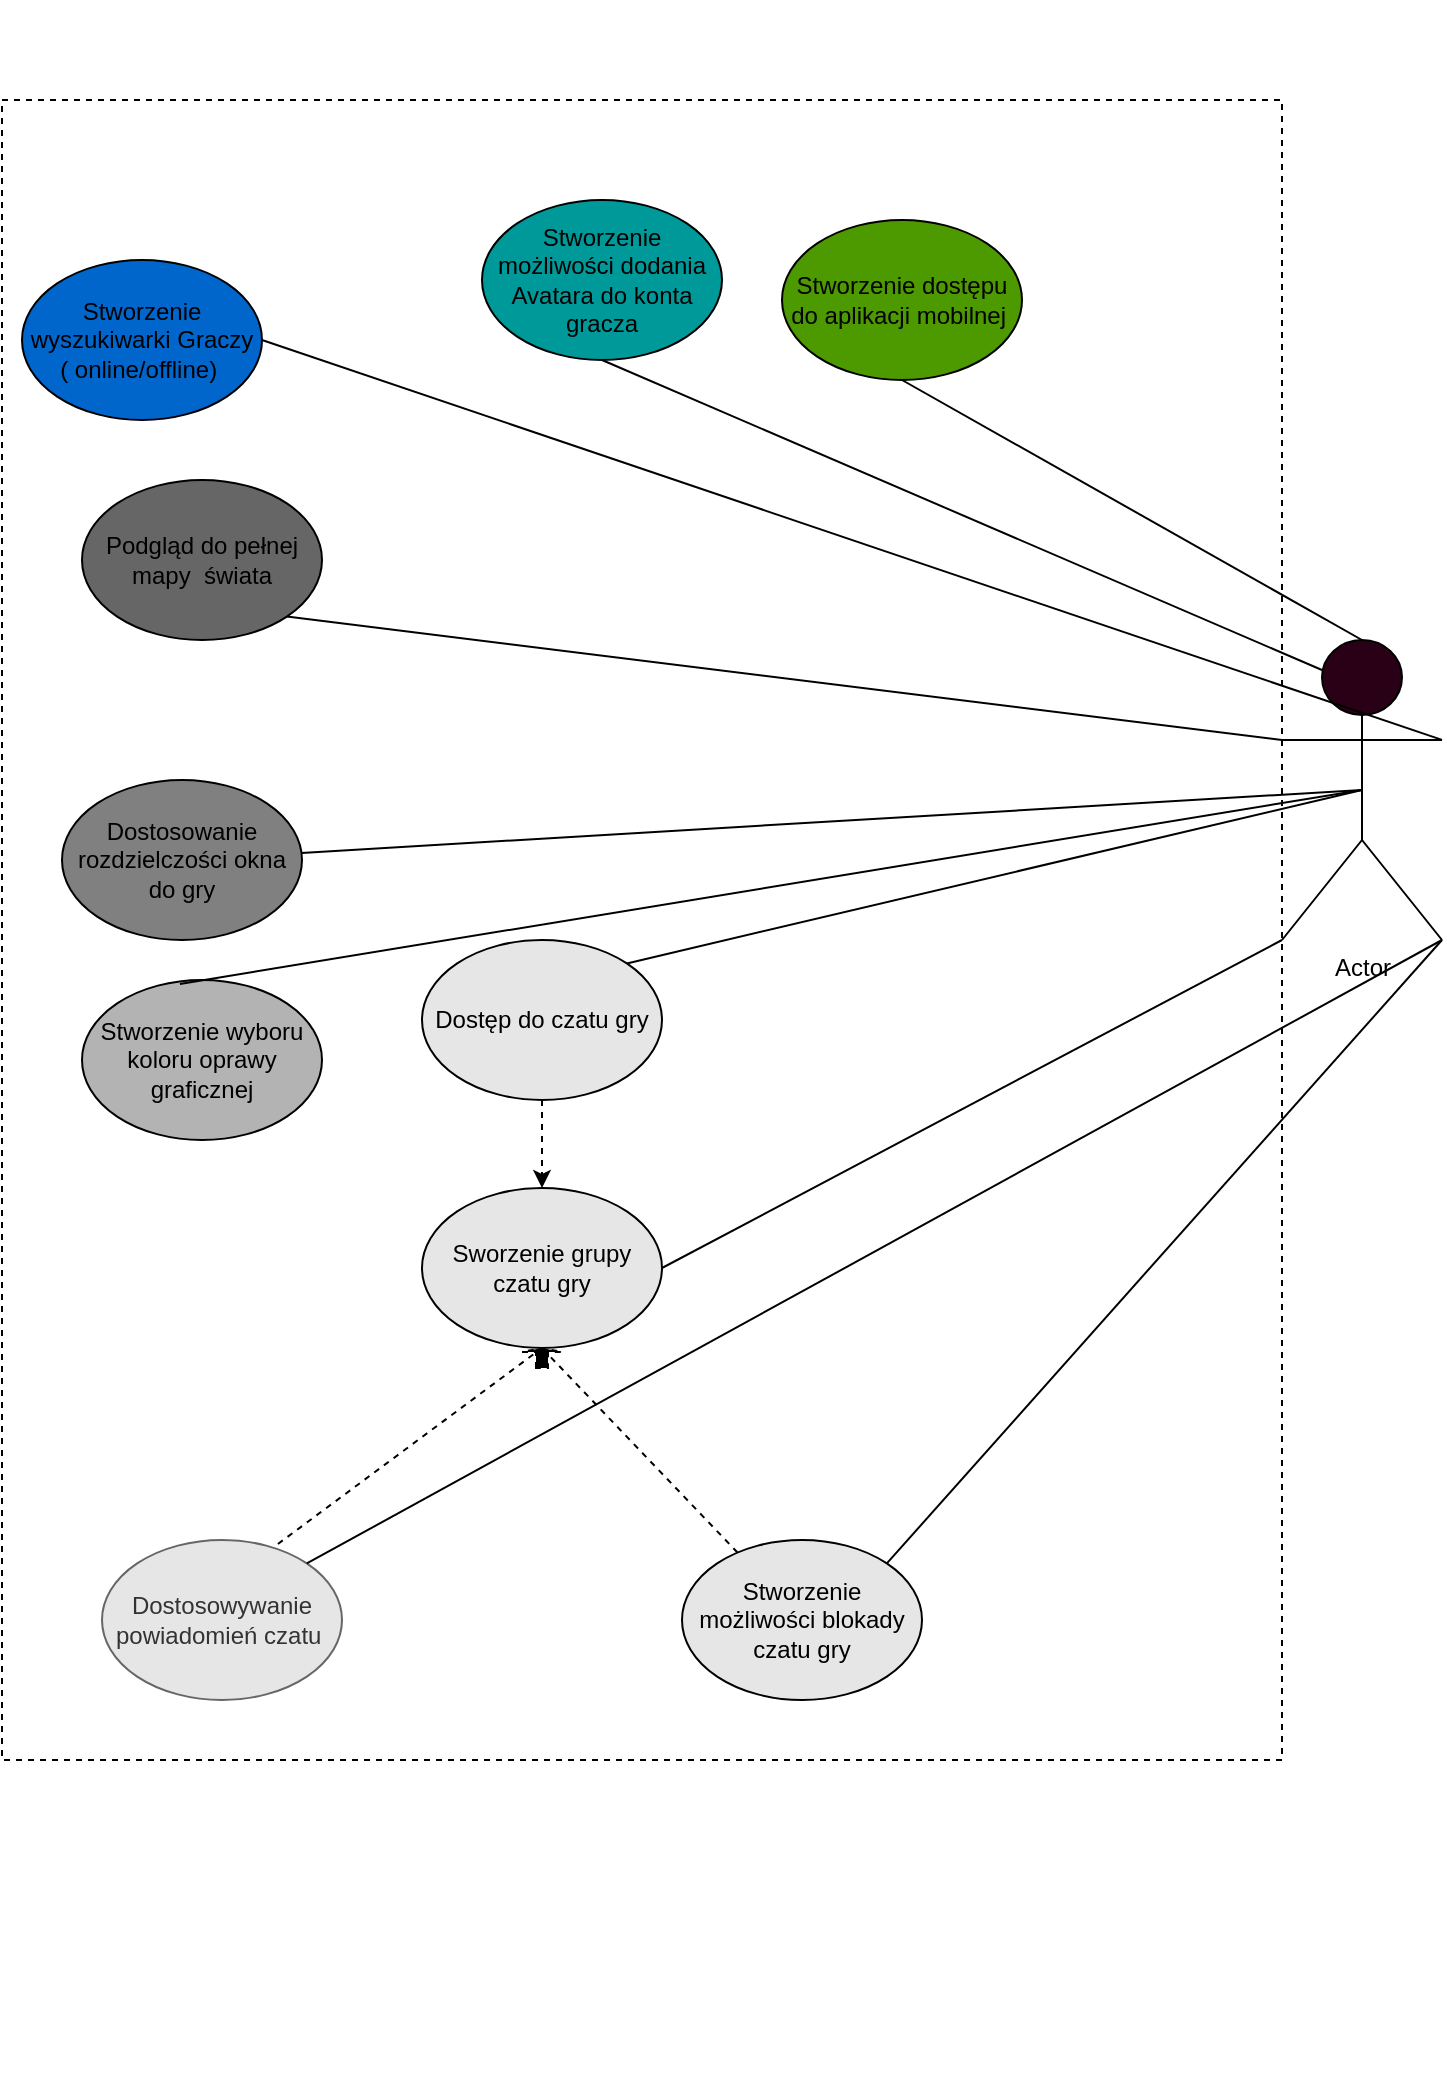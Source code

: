 <mxfile version="12.4.2" type="github" pages="1">
  <diagram id="70gZRt3q0eoW61slp-_8" name="Page-1">
    <mxGraphModel dx="1422" dy="1914" grid="1" gridSize="10" guides="1" tooltips="1" connect="1" arrows="1" fold="1" page="1" pageScale="1" pageWidth="827" pageHeight="1169" math="0" shadow="0">
      <root>
        <mxCell id="0"/>
        <mxCell id="1" parent="0"/>
        <mxCell id="23mxCUqjVjc-qdjYl1kk-17" value="" style="group" vertex="1" connectable="0" parent="1">
          <mxGeometry x="100" y="-50" width="720" height="1040" as="geometry"/>
        </mxCell>
        <mxCell id="23mxCUqjVjc-qdjYl1kk-14" value="" style="shape=singleArrow;direction=north;whiteSpace=wrap;html=1;dashed=1;fillColor=#000000;strokeColor=#000000;" vertex="1" parent="23mxCUqjVjc-qdjYl1kk-17">
          <mxGeometry x="260" y="674" width="20" height="10" as="geometry"/>
        </mxCell>
        <mxCell id="23mxCUqjVjc-qdjYl1kk-12" value="" style="rounded=0;whiteSpace=wrap;html=1;dashed=1;fillColor=none;" vertex="1" parent="23mxCUqjVjc-qdjYl1kk-17">
          <mxGeometry y="50" width="640" height="830" as="geometry"/>
        </mxCell>
        <mxCell id="e1HbH2SgWsViKI4H7jnL-1" value="Actor" style="shape=umlActor;verticalLabelPosition=bottom;labelBackgroundColor=#ffffff;verticalAlign=top;html=1;outlineConnect=0;fillColor=#290015;" parent="23mxCUqjVjc-qdjYl1kk-17" vertex="1">
          <mxGeometry x="640" y="320" width="80" height="150" as="geometry"/>
        </mxCell>
        <mxCell id="e1HbH2SgWsViKI4H7jnL-2" value="Stworzenie możliwości blokady czatu gry" style="ellipse;whiteSpace=wrap;html=1;fillColor=#E6E6E6;" parent="23mxCUqjVjc-qdjYl1kk-17" vertex="1">
          <mxGeometry x="340" y="770" width="120" height="80" as="geometry"/>
        </mxCell>
        <mxCell id="e1HbH2SgWsViKI4H7jnL-3" value="Stworzenie możliwości dodania Avatara do konta gracza" style="ellipse;whiteSpace=wrap;html=1;fillColor=#009999;" parent="23mxCUqjVjc-qdjYl1kk-17" vertex="1">
          <mxGeometry x="240" y="100" width="120" height="80" as="geometry"/>
        </mxCell>
        <mxCell id="e1HbH2SgWsViKI4H7jnL-4" value="Podgląd do pełnej mapy&amp;nbsp; świata" style="ellipse;whiteSpace=wrap;html=1;fillColor=#666666;" parent="23mxCUqjVjc-qdjYl1kk-17" vertex="1">
          <mxGeometry x="40" y="240" width="120" height="80" as="geometry"/>
        </mxCell>
        <mxCell id="e1HbH2SgWsViKI4H7jnL-5" value="Sworzenie grupy czatu gry" style="ellipse;whiteSpace=wrap;html=1;fillColor=#E6E6E6;" parent="23mxCUqjVjc-qdjYl1kk-17" vertex="1">
          <mxGeometry x="210" y="594" width="120" height="80" as="geometry"/>
        </mxCell>
        <mxCell id="e1HbH2SgWsViKI4H7jnL-7" value="Dostosowywanie powiadomień czatu&amp;nbsp;" style="ellipse;whiteSpace=wrap;html=1;fillColor=#E6E6E6;strokeColor=#666666;fontColor=#333333;" parent="23mxCUqjVjc-qdjYl1kk-17" vertex="1">
          <mxGeometry x="50" y="770" width="120" height="80" as="geometry"/>
        </mxCell>
        <mxCell id="e1HbH2SgWsViKI4H7jnL-8" value="Stworzenie wyszukiwarki Graczy ( online/offline)&amp;nbsp;" style="ellipse;whiteSpace=wrap;html=1;fillColor=#0066CC;" parent="23mxCUqjVjc-qdjYl1kk-17" vertex="1">
          <mxGeometry x="10" y="130" width="120" height="80" as="geometry"/>
        </mxCell>
        <mxCell id="e1HbH2SgWsViKI4H7jnL-9" value="Stworzenie dostępu do aplikacji mobilnej&amp;nbsp;" style="ellipse;whiteSpace=wrap;html=1;fillColor=#4D9900;" parent="23mxCUqjVjc-qdjYl1kk-17" vertex="1">
          <mxGeometry x="390" y="110" width="120" height="80" as="geometry"/>
        </mxCell>
        <mxCell id="e1HbH2SgWsViKI4H7jnL-10" value="Stworzenie wyboru koloru oprawy graficznej" style="ellipse;whiteSpace=wrap;html=1;fillColor=#B3B3B3;" parent="23mxCUqjVjc-qdjYl1kk-17" vertex="1">
          <mxGeometry x="40" y="490" width="120" height="80" as="geometry"/>
        </mxCell>
        <mxCell id="e1HbH2SgWsViKI4H7jnL-11" value="Dostosowanie rozdzielczości okna do gry" style="ellipse;whiteSpace=wrap;html=1;fillColor=#808080;" parent="23mxCUqjVjc-qdjYl1kk-17" vertex="1">
          <mxGeometry x="30" y="390" width="120" height="80" as="geometry"/>
        </mxCell>
        <mxCell id="e1HbH2SgWsViKI4H7jnL-19" value="" style="endArrow=none;html=1;exitX=0;exitY=0.333;exitDx=0;exitDy=0;exitPerimeter=0;entryX=1;entryY=1;entryDx=0;entryDy=0;" parent="23mxCUqjVjc-qdjYl1kk-17" source="e1HbH2SgWsViKI4H7jnL-1" target="e1HbH2SgWsViKI4H7jnL-4" edge="1">
          <mxGeometry width="50" height="50" relative="1" as="geometry">
            <mxPoint x="135" y="265" as="sourcePoint"/>
            <mxPoint x="185" y="215" as="targetPoint"/>
          </mxGeometry>
        </mxCell>
        <mxCell id="e1HbH2SgWsViKI4H7jnL-20" value="" style="endArrow=none;html=1;entryX=0.5;entryY=0.5;entryDx=0;entryDy=0;entryPerimeter=0;exitX=0.408;exitY=0.025;exitDx=0;exitDy=0;exitPerimeter=0;" parent="23mxCUqjVjc-qdjYl1kk-17" source="e1HbH2SgWsViKI4H7jnL-10" target="e1HbH2SgWsViKI4H7jnL-1" edge="1">
          <mxGeometry width="50" height="50" relative="1" as="geometry">
            <mxPoint x="50" y="530" as="sourcePoint"/>
            <mxPoint x="100" y="480" as="targetPoint"/>
          </mxGeometry>
        </mxCell>
        <mxCell id="e1HbH2SgWsViKI4H7jnL-22" value="" style="endArrow=none;html=1;entryX=1;entryY=0;entryDx=0;entryDy=0;exitX=1;exitY=1;exitDx=0;exitDy=0;exitPerimeter=0;" parent="23mxCUqjVjc-qdjYl1kk-17" source="e1HbH2SgWsViKI4H7jnL-1" target="e1HbH2SgWsViKI4H7jnL-2" edge="1">
          <mxGeometry width="50" height="50" relative="1" as="geometry">
            <mxPoint x="325" y="380" as="sourcePoint"/>
            <mxPoint x="210" y="220" as="targetPoint"/>
          </mxGeometry>
        </mxCell>
        <mxCell id="e1HbH2SgWsViKI4H7jnL-26" value="" style="endArrow=none;html=1;entryX=0.5;entryY=0.5;entryDx=0;entryDy=0;entryPerimeter=0;" parent="23mxCUqjVjc-qdjYl1kk-17" source="e1HbH2SgWsViKI4H7jnL-11" target="e1HbH2SgWsViKI4H7jnL-1" edge="1">
          <mxGeometry width="50" height="50" relative="1" as="geometry">
            <mxPoint x="330" y="540" as="sourcePoint"/>
            <mxPoint x="655" y="400" as="targetPoint"/>
          </mxGeometry>
        </mxCell>
        <mxCell id="e1HbH2SgWsViKI4H7jnL-33" value="" style="endArrow=none;html=1;entryX=0.5;entryY=1;entryDx=0;entryDy=0;exitX=0.25;exitY=0.1;exitDx=0;exitDy=0;exitPerimeter=0;" parent="23mxCUqjVjc-qdjYl1kk-17" edge="1" target="e1HbH2SgWsViKI4H7jnL-3" source="e1HbH2SgWsViKI4H7jnL-1">
          <mxGeometry width="50" height="50" relative="1" as="geometry">
            <mxPoint x="520" y="240" as="sourcePoint"/>
            <mxPoint x="570" y="190" as="targetPoint"/>
          </mxGeometry>
        </mxCell>
        <mxCell id="23mxCUqjVjc-qdjYl1kk-1" value="" style="endArrow=none;html=1;entryX=0.5;entryY=1;entryDx=0;entryDy=0;exitX=0.5;exitY=0;exitDx=0;exitDy=0;exitPerimeter=0;" edge="1" parent="23mxCUqjVjc-qdjYl1kk-17" source="e1HbH2SgWsViKI4H7jnL-1" target="e1HbH2SgWsViKI4H7jnL-9">
          <mxGeometry width="50" height="50" relative="1" as="geometry">
            <mxPoint x="540" y="220" as="sourcePoint"/>
            <mxPoint x="590" y="170" as="targetPoint"/>
          </mxGeometry>
        </mxCell>
        <mxCell id="23mxCUqjVjc-qdjYl1kk-2" value="" style="endArrow=none;html=1;entryX=1;entryY=0.5;entryDx=0;entryDy=0;exitX=1;exitY=0.333;exitDx=0;exitDy=0;exitPerimeter=0;" edge="1" parent="23mxCUqjVjc-qdjYl1kk-17" source="e1HbH2SgWsViKI4H7jnL-1" target="e1HbH2SgWsViKI4H7jnL-8">
          <mxGeometry width="50" height="50" relative="1" as="geometry">
            <mxPoint x="290" y="290" as="sourcePoint"/>
            <mxPoint x="340" y="240" as="targetPoint"/>
          </mxGeometry>
        </mxCell>
        <mxCell id="23mxCUqjVjc-qdjYl1kk-3" value="" style="endArrow=none;html=1;exitX=1;exitY=0.5;exitDx=0;exitDy=0;entryX=0;entryY=1;entryDx=0;entryDy=0;entryPerimeter=0;" edge="1" parent="23mxCUqjVjc-qdjYl1kk-17" source="e1HbH2SgWsViKI4H7jnL-5" target="e1HbH2SgWsViKI4H7jnL-1">
          <mxGeometry width="50" height="50" relative="1" as="geometry">
            <mxPoint x="360" y="590" as="sourcePoint"/>
            <mxPoint x="410" y="540" as="targetPoint"/>
          </mxGeometry>
        </mxCell>
        <mxCell id="23mxCUqjVjc-qdjYl1kk-4" value="" style="endArrow=none;dashed=1;html=1;entryX=0.5;entryY=1;entryDx=0;entryDy=0;" edge="1" parent="23mxCUqjVjc-qdjYl1kk-17" source="e1HbH2SgWsViKI4H7jnL-2" target="e1HbH2SgWsViKI4H7jnL-5">
          <mxGeometry width="50" height="50" relative="1" as="geometry">
            <mxPoint x="195" y="750" as="sourcePoint"/>
            <mxPoint x="245" y="700" as="targetPoint"/>
          </mxGeometry>
        </mxCell>
        <mxCell id="23mxCUqjVjc-qdjYl1kk-5" value="" style="endArrow=none;dashed=1;html=1;entryX=0.5;entryY=1;entryDx=0;entryDy=0;exitX=0.733;exitY=0.025;exitDx=0;exitDy=0;exitPerimeter=0;" edge="1" parent="23mxCUqjVjc-qdjYl1kk-17" source="e1HbH2SgWsViKI4H7jnL-7" target="e1HbH2SgWsViKI4H7jnL-5">
          <mxGeometry width="50" height="50" relative="1" as="geometry">
            <mxPoint x="125" y="760" as="sourcePoint"/>
            <mxPoint x="175" y="710" as="targetPoint"/>
          </mxGeometry>
        </mxCell>
        <mxCell id="23mxCUqjVjc-qdjYl1kk-6" value="" style="endArrow=none;html=1;exitX=1;exitY=0;exitDx=0;exitDy=0;entryX=1;entryY=1;entryDx=0;entryDy=0;entryPerimeter=0;" edge="1" parent="23mxCUqjVjc-qdjYl1kk-17" source="e1HbH2SgWsViKI4H7jnL-7" target="e1HbH2SgWsViKI4H7jnL-1">
          <mxGeometry width="50" height="50" relative="1" as="geometry">
            <mxPoint x="420" y="690" as="sourcePoint"/>
            <mxPoint x="470" y="640" as="targetPoint"/>
          </mxGeometry>
        </mxCell>
        <mxCell id="23mxCUqjVjc-qdjYl1kk-7" value="Dostęp do czatu gry" style="ellipse;whiteSpace=wrap;html=1;fillColor=#E6E6E6;" vertex="1" parent="23mxCUqjVjc-qdjYl1kk-17">
          <mxGeometry x="210" y="470" width="120" height="80" as="geometry"/>
        </mxCell>
        <mxCell id="23mxCUqjVjc-qdjYl1kk-9" value="" style="endArrow=none;html=1;exitX=1;exitY=0;exitDx=0;exitDy=0;entryX=0.5;entryY=0.5;entryDx=0;entryDy=0;entryPerimeter=0;" edge="1" parent="23mxCUqjVjc-qdjYl1kk-17" source="23mxCUqjVjc-qdjYl1kk-7" target="e1HbH2SgWsViKI4H7jnL-1">
          <mxGeometry width="50" height="50" relative="1" as="geometry">
            <mxPoint x="420" y="540" as="sourcePoint"/>
            <mxPoint x="470" y="490" as="targetPoint"/>
          </mxGeometry>
        </mxCell>
        <mxCell id="23mxCUqjVjc-qdjYl1kk-15" value="" style="endArrow=classic;html=1;dashed=1;exitX=0.5;exitY=1;exitDx=0;exitDy=0;entryX=0.5;entryY=0;entryDx=0;entryDy=0;" edge="1" parent="23mxCUqjVjc-qdjYl1kk-17" source="23mxCUqjVjc-qdjYl1kk-7" target="e1HbH2SgWsViKI4H7jnL-5">
          <mxGeometry width="50" height="50" relative="1" as="geometry">
            <mxPoint x="230" y="600" as="sourcePoint"/>
            <mxPoint x="280" y="550" as="targetPoint"/>
          </mxGeometry>
        </mxCell>
      </root>
    </mxGraphModel>
  </diagram>
</mxfile>
